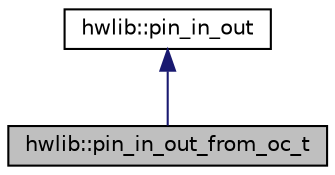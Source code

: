 digraph "hwlib::pin_in_out_from_oc_t"
{
  edge [fontname="Helvetica",fontsize="10",labelfontname="Helvetica",labelfontsize="10"];
  node [fontname="Helvetica",fontsize="10",shape=record];
  Node2 [label="hwlib::pin_in_out_from_oc_t",height=0.2,width=0.4,color="black", fillcolor="grey75", style="filled", fontcolor="black"];
  Node3 -> Node2 [dir="back",color="midnightblue",fontsize="10",style="solid"];
  Node3 [label="hwlib::pin_in_out",height=0.2,width=0.4,color="black", fillcolor="white", style="filled",URL="$classhwlib_1_1pin__in__out.html"];
}
